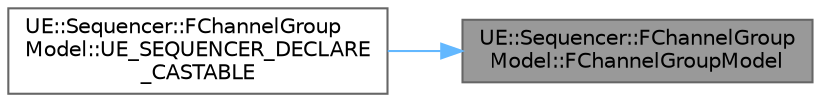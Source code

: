 digraph "UE::Sequencer::FChannelGroupModel::FChannelGroupModel"
{
 // INTERACTIVE_SVG=YES
 // LATEX_PDF_SIZE
  bgcolor="transparent";
  edge [fontname=Helvetica,fontsize=10,labelfontname=Helvetica,labelfontsize=10];
  node [fontname=Helvetica,fontsize=10,shape=box,height=0.2,width=0.4];
  rankdir="RL";
  Node1 [id="Node000001",label="UE::Sequencer::FChannelGroup\lModel::FChannelGroupModel",height=0.2,width=0.4,color="gray40", fillcolor="grey60", style="filled", fontcolor="black",tooltip=" "];
  Node1 -> Node2 [id="edge1_Node000001_Node000002",dir="back",color="steelblue1",style="solid",tooltip=" "];
  Node2 [id="Node000002",label="UE::Sequencer::FChannelGroup\lModel::UE_SEQUENCER_DECLARE\l_CASTABLE",height=0.2,width=0.4,color="grey40", fillcolor="white", style="filled",URL="$db/d13/classUE_1_1Sequencer_1_1FChannelGroupModel.html#ab96a79f8b43c1a682f322d3ecd28c84a",tooltip=" "];
}
